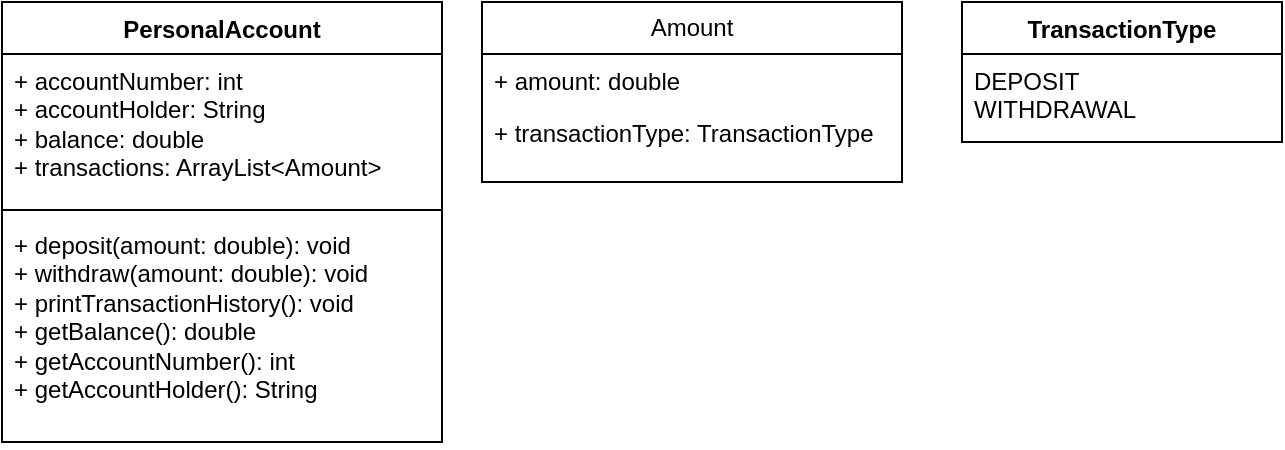 <mxfile version="24.7.16">
  <diagram name="Page-1" id="C3UPrlabcGJj99FiEu4Y">
    <mxGraphModel dx="785" dy="527" grid="1" gridSize="10" guides="1" tooltips="1" connect="1" arrows="1" fold="1" page="1" pageScale="1" pageWidth="850" pageHeight="1100" math="0" shadow="0">
      <root>
        <mxCell id="0" />
        <mxCell id="1" parent="0" />
        <mxCell id="PsWhPvllKd4ZDIP7h5bm-1" value="PersonalAccount" style="swimlane;fontStyle=1;align=center;verticalAlign=top;childLayout=stackLayout;horizontal=1;startSize=26;horizontalStack=0;resizeParent=1;resizeParentMax=0;resizeLast=0;collapsible=1;marginBottom=0;whiteSpace=wrap;html=1;" vertex="1" parent="1">
          <mxGeometry x="100" y="70" width="220" height="220" as="geometry" />
        </mxCell>
        <mxCell id="PsWhPvllKd4ZDIP7h5bm-2" value="+ accountNumber: int&lt;div&gt;+ accountHolder: String&lt;/div&gt;&lt;div&gt;+ balance: double&lt;/div&gt;&lt;div&gt;+ transactions: ArrayList&amp;lt;Amount&amp;gt;&amp;nbsp;&lt;/div&gt;" style="text;strokeColor=none;fillColor=none;align=left;verticalAlign=top;spacingLeft=4;spacingRight=4;overflow=hidden;rotatable=0;points=[[0,0.5],[1,0.5]];portConstraint=eastwest;whiteSpace=wrap;html=1;" vertex="1" parent="PsWhPvllKd4ZDIP7h5bm-1">
          <mxGeometry y="26" width="220" height="74" as="geometry" />
        </mxCell>
        <mxCell id="PsWhPvllKd4ZDIP7h5bm-3" value="" style="line;strokeWidth=1;fillColor=none;align=left;verticalAlign=middle;spacingTop=-1;spacingLeft=3;spacingRight=3;rotatable=0;labelPosition=right;points=[];portConstraint=eastwest;strokeColor=inherit;" vertex="1" parent="PsWhPvllKd4ZDIP7h5bm-1">
          <mxGeometry y="100" width="220" height="8" as="geometry" />
        </mxCell>
        <mxCell id="PsWhPvllKd4ZDIP7h5bm-4" value="+ deposit(amount: double): void&lt;div&gt;+ withdraw(amount: double): void&lt;/div&gt;&lt;div&gt;+ printTransactionHistory(): void&lt;/div&gt;&lt;div&gt;+ getBalance(): double&lt;/div&gt;&lt;div&gt;+ getAccountNumber(): int&lt;/div&gt;&lt;div&gt;+ getAccountHolder(): String&lt;/div&gt;&lt;div&gt;&lt;br&gt;&lt;/div&gt;" style="text;strokeColor=none;fillColor=none;align=left;verticalAlign=top;spacingLeft=4;spacingRight=4;overflow=hidden;rotatable=0;points=[[0,0.5],[1,0.5]];portConstraint=eastwest;whiteSpace=wrap;html=1;" vertex="1" parent="PsWhPvllKd4ZDIP7h5bm-1">
          <mxGeometry y="108" width="220" height="112" as="geometry" />
        </mxCell>
        <mxCell id="PsWhPvllKd4ZDIP7h5bm-5" value="Amount" style="swimlane;fontStyle=0;childLayout=stackLayout;horizontal=1;startSize=26;fillColor=none;horizontalStack=0;resizeParent=1;resizeParentMax=0;resizeLast=0;collapsible=1;marginBottom=0;whiteSpace=wrap;html=1;" vertex="1" parent="1">
          <mxGeometry x="340" y="70" width="210" height="90" as="geometry" />
        </mxCell>
        <mxCell id="PsWhPvllKd4ZDIP7h5bm-6" value="+ amount: double&lt;div&gt;&lt;br&gt;&lt;/div&gt;" style="text;strokeColor=none;fillColor=none;align=left;verticalAlign=top;spacingLeft=4;spacingRight=4;overflow=hidden;rotatable=0;points=[[0,0.5],[1,0.5]];portConstraint=eastwest;whiteSpace=wrap;html=1;" vertex="1" parent="PsWhPvllKd4ZDIP7h5bm-5">
          <mxGeometry y="26" width="210" height="26" as="geometry" />
        </mxCell>
        <mxCell id="PsWhPvllKd4ZDIP7h5bm-7" value="+ transactionType: TransactionType" style="text;strokeColor=none;fillColor=none;align=left;verticalAlign=top;spacingLeft=4;spacingRight=4;overflow=hidden;rotatable=0;points=[[0,0.5],[1,0.5]];portConstraint=eastwest;whiteSpace=wrap;html=1;" vertex="1" parent="PsWhPvllKd4ZDIP7h5bm-5">
          <mxGeometry y="52" width="210" height="38" as="geometry" />
        </mxCell>
        <mxCell id="PsWhPvllKd4ZDIP7h5bm-9" value="TransactionType" style="swimlane;fontStyle=1;align=center;verticalAlign=top;childLayout=stackLayout;horizontal=1;startSize=26;horizontalStack=0;resizeParent=1;resizeParentMax=0;resizeLast=0;collapsible=1;marginBottom=0;whiteSpace=wrap;html=1;" vertex="1" parent="1">
          <mxGeometry x="580" y="70" width="160" height="70" as="geometry" />
        </mxCell>
        <mxCell id="PsWhPvllKd4ZDIP7h5bm-10" value="DEPOSIT&lt;div&gt;WITHDRAWAL&lt;/div&gt;" style="text;strokeColor=none;fillColor=none;align=left;verticalAlign=top;spacingLeft=4;spacingRight=4;overflow=hidden;rotatable=0;points=[[0,0.5],[1,0.5]];portConstraint=eastwest;whiteSpace=wrap;html=1;" vertex="1" parent="PsWhPvllKd4ZDIP7h5bm-9">
          <mxGeometry y="26" width="160" height="44" as="geometry" />
        </mxCell>
      </root>
    </mxGraphModel>
  </diagram>
</mxfile>
